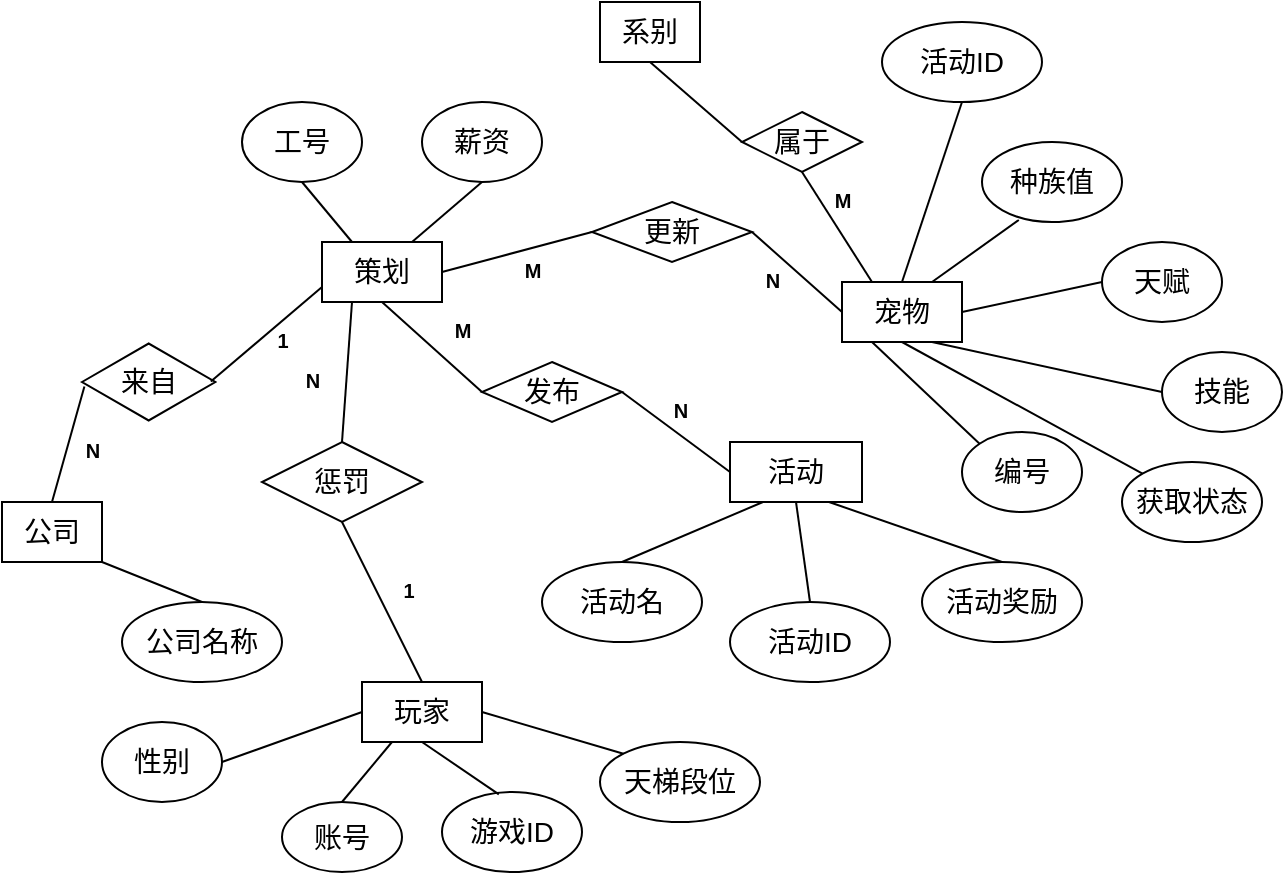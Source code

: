 <mxfile version="21.2.8" type="device">
  <diagram name="第 1 页" id="oXRaYotDsj17bD8chwv-">
    <mxGraphModel dx="1036" dy="606" grid="1" gridSize="10" guides="1" tooltips="1" connect="1" arrows="1" fold="1" page="1" pageScale="1" pageWidth="827" pageHeight="1169" math="0" shadow="0">
      <root>
        <mxCell id="0" />
        <mxCell id="1" parent="0" />
        <mxCell id="5KNkTZIaE9ddwxYxKbXv-1" value="&lt;font style=&quot;font-size: 14px;&quot;&gt;策划&lt;/font&gt;" style="rounded=0;whiteSpace=wrap;html=1;" parent="1" vertex="1">
          <mxGeometry x="210" y="250" width="60" height="30" as="geometry" />
        </mxCell>
        <mxCell id="5KNkTZIaE9ddwxYxKbXv-2" value="&lt;font style=&quot;font-size: 14px;&quot;&gt;工号&lt;/font&gt;" style="ellipse;whiteSpace=wrap;html=1;" parent="1" vertex="1">
          <mxGeometry x="170" y="180" width="60" height="40" as="geometry" />
        </mxCell>
        <mxCell id="5KNkTZIaE9ddwxYxKbXv-3" value="" style="endArrow=none;html=1;rounded=0;entryX=0.5;entryY=1;entryDx=0;entryDy=0;exitX=0.25;exitY=0;exitDx=0;exitDy=0;" parent="1" source="5KNkTZIaE9ddwxYxKbXv-1" target="5KNkTZIaE9ddwxYxKbXv-2" edge="1">
          <mxGeometry width="50" height="50" relative="1" as="geometry">
            <mxPoint x="120" y="310" as="sourcePoint" />
            <mxPoint x="170" y="260" as="targetPoint" />
          </mxGeometry>
        </mxCell>
        <mxCell id="5KNkTZIaE9ddwxYxKbXv-4" value="&lt;font style=&quot;font-size: 14px;&quot;&gt;薪资&lt;/font&gt;" style="ellipse;whiteSpace=wrap;html=1;" parent="1" vertex="1">
          <mxGeometry x="260" y="180" width="60" height="40" as="geometry" />
        </mxCell>
        <mxCell id="5KNkTZIaE9ddwxYxKbXv-5" value="" style="endArrow=none;html=1;rounded=0;entryX=0.5;entryY=1;entryDx=0;entryDy=0;exitX=0.75;exitY=0;exitDx=0;exitDy=0;" parent="1" source="5KNkTZIaE9ddwxYxKbXv-1" target="5KNkTZIaE9ddwxYxKbXv-4" edge="1">
          <mxGeometry width="50" height="50" relative="1" as="geometry">
            <mxPoint x="390" y="340" as="sourcePoint" />
            <mxPoint x="440" y="290" as="targetPoint" />
          </mxGeometry>
        </mxCell>
        <mxCell id="5KNkTZIaE9ddwxYxKbXv-6" value="&lt;font style=&quot;font-size: 14px;&quot;&gt;发布&lt;/font&gt;" style="rhombus;whiteSpace=wrap;html=1;" parent="1" vertex="1">
          <mxGeometry x="290" y="310" width="70" height="30" as="geometry" />
        </mxCell>
        <mxCell id="5KNkTZIaE9ddwxYxKbXv-7" value="" style="endArrow=none;html=1;rounded=0;entryX=0.5;entryY=1;entryDx=0;entryDy=0;exitX=0;exitY=0.5;exitDx=0;exitDy=0;" parent="1" source="5KNkTZIaE9ddwxYxKbXv-6" target="5KNkTZIaE9ddwxYxKbXv-1" edge="1">
          <mxGeometry width="50" height="50" relative="1" as="geometry">
            <mxPoint x="390" y="340" as="sourcePoint" />
            <mxPoint x="440" y="290" as="targetPoint" />
          </mxGeometry>
        </mxCell>
        <mxCell id="5KNkTZIaE9ddwxYxKbXv-8" value="&lt;font style=&quot;font-size: 10px;&quot;&gt;M&lt;/font&gt;" style="text;strokeColor=none;fillColor=none;html=1;fontSize=24;fontStyle=1;verticalAlign=middle;align=center;" parent="1" vertex="1">
          <mxGeometry x="260" y="280" width="40" height="20" as="geometry" />
        </mxCell>
        <mxCell id="5KNkTZIaE9ddwxYxKbXv-9" value="&lt;font style=&quot;font-size: 14px;&quot;&gt;活动&lt;/font&gt;" style="rounded=0;whiteSpace=wrap;html=1;" parent="1" vertex="1">
          <mxGeometry x="414" y="350" width="66" height="30" as="geometry" />
        </mxCell>
        <mxCell id="5KNkTZIaE9ddwxYxKbXv-10" value="" style="endArrow=none;html=1;rounded=0;entryX=1;entryY=0.5;entryDx=0;entryDy=0;exitX=0;exitY=0.5;exitDx=0;exitDy=0;" parent="1" source="5KNkTZIaE9ddwxYxKbXv-9" target="5KNkTZIaE9ddwxYxKbXv-6" edge="1">
          <mxGeometry width="50" height="50" relative="1" as="geometry">
            <mxPoint x="390" y="340" as="sourcePoint" />
            <mxPoint x="440" y="290" as="targetPoint" />
          </mxGeometry>
        </mxCell>
        <mxCell id="5KNkTZIaE9ddwxYxKbXv-11" value="&lt;font style=&quot;font-size: 10px;&quot;&gt;N&lt;/font&gt;" style="text;strokeColor=none;fillColor=none;html=1;fontSize=24;fontStyle=1;verticalAlign=middle;align=center;" parent="1" vertex="1">
          <mxGeometry x="364" y="320" width="50" height="20" as="geometry" />
        </mxCell>
        <mxCell id="5KNkTZIaE9ddwxYxKbXv-12" value="&lt;font style=&quot;font-size: 14px;&quot;&gt;来自&lt;/font&gt;" style="html=1;whiteSpace=wrap;aspect=fixed;shape=isoRectangle;" parent="1" vertex="1">
          <mxGeometry x="90" y="300" width="66.67" height="40" as="geometry" />
        </mxCell>
        <mxCell id="5KNkTZIaE9ddwxYxKbXv-13" value="" style="endArrow=none;html=1;rounded=0;entryX=0;entryY=0.75;entryDx=0;entryDy=0;exitX=0.966;exitY=0.495;exitDx=0;exitDy=0;exitPerimeter=0;" parent="1" source="5KNkTZIaE9ddwxYxKbXv-12" target="5KNkTZIaE9ddwxYxKbXv-1" edge="1">
          <mxGeometry width="50" height="50" relative="1" as="geometry">
            <mxPoint x="390" y="340" as="sourcePoint" />
            <mxPoint x="440" y="290" as="targetPoint" />
          </mxGeometry>
        </mxCell>
        <mxCell id="5KNkTZIaE9ddwxYxKbXv-14" value="&lt;font style=&quot;font-size: 10px;&quot;&gt;1&lt;/font&gt;" style="text;strokeColor=none;fillColor=none;html=1;fontSize=24;fontStyle=1;verticalAlign=middle;align=center;" parent="1" vertex="1">
          <mxGeometry x="170" y="280" width="40" height="30" as="geometry" />
        </mxCell>
        <mxCell id="5KNkTZIaE9ddwxYxKbXv-15" value="&lt;font style=&quot;font-size: 14px;&quot;&gt;公司&lt;/font&gt;" style="rounded=0;whiteSpace=wrap;html=1;" parent="1" vertex="1">
          <mxGeometry x="50" y="380" width="50" height="30" as="geometry" />
        </mxCell>
        <mxCell id="5KNkTZIaE9ddwxYxKbXv-16" value="" style="endArrow=none;html=1;rounded=0;exitX=0.5;exitY=0;exitDx=0;exitDy=0;entryX=0.018;entryY=0.555;entryDx=0;entryDy=0;entryPerimeter=0;" parent="1" source="5KNkTZIaE9ddwxYxKbXv-15" target="5KNkTZIaE9ddwxYxKbXv-12" edge="1">
          <mxGeometry width="50" height="50" relative="1" as="geometry">
            <mxPoint x="390" y="330" as="sourcePoint" />
            <mxPoint x="90" y="330" as="targetPoint" />
          </mxGeometry>
        </mxCell>
        <mxCell id="5KNkTZIaE9ddwxYxKbXv-17" value="&lt;font style=&quot;font-size: 10px;&quot;&gt;N&lt;/font&gt;" style="text;strokeColor=none;fillColor=none;html=1;fontSize=24;fontStyle=1;verticalAlign=middle;align=center;" parent="1" vertex="1">
          <mxGeometry x="80" y="340" width="30" height="20" as="geometry" />
        </mxCell>
        <mxCell id="5KNkTZIaE9ddwxYxKbXv-18" value="&lt;font style=&quot;font-size: 14px;&quot;&gt;公司名称&lt;/font&gt;" style="ellipse;whiteSpace=wrap;html=1;" parent="1" vertex="1">
          <mxGeometry x="110" y="430" width="80" height="40" as="geometry" />
        </mxCell>
        <mxCell id="5KNkTZIaE9ddwxYxKbXv-19" value="" style="endArrow=none;html=1;rounded=0;entryX=1;entryY=1;entryDx=0;entryDy=0;exitX=0.5;exitY=0;exitDx=0;exitDy=0;" parent="1" source="5KNkTZIaE9ddwxYxKbXv-18" target="5KNkTZIaE9ddwxYxKbXv-15" edge="1">
          <mxGeometry width="50" height="50" relative="1" as="geometry">
            <mxPoint x="125" y="420" as="sourcePoint" />
            <mxPoint x="175" y="370" as="targetPoint" />
          </mxGeometry>
        </mxCell>
        <mxCell id="5KNkTZIaE9ddwxYxKbXv-20" value="&lt;font style=&quot;font-size: 14px;&quot;&gt;活动名&lt;/font&gt;" style="ellipse;whiteSpace=wrap;html=1;" parent="1" vertex="1">
          <mxGeometry x="320" y="410" width="80" height="40" as="geometry" />
        </mxCell>
        <mxCell id="5KNkTZIaE9ddwxYxKbXv-21" value="" style="endArrow=none;html=1;rounded=0;entryX=0.25;entryY=1;entryDx=0;entryDy=0;exitX=0.5;exitY=0;exitDx=0;exitDy=0;" parent="1" source="5KNkTZIaE9ddwxYxKbXv-20" target="5KNkTZIaE9ddwxYxKbXv-9" edge="1">
          <mxGeometry width="50" height="50" relative="1" as="geometry">
            <mxPoint x="390" y="330" as="sourcePoint" />
            <mxPoint x="440" y="280" as="targetPoint" />
          </mxGeometry>
        </mxCell>
        <mxCell id="5KNkTZIaE9ddwxYxKbXv-22" value="&lt;font style=&quot;font-size: 14px;&quot;&gt;活动ID&lt;/font&gt;" style="ellipse;whiteSpace=wrap;html=1;" parent="1" vertex="1">
          <mxGeometry x="414" y="430" width="80" height="40" as="geometry" />
        </mxCell>
        <mxCell id="5KNkTZIaE9ddwxYxKbXv-23" value="" style="endArrow=none;html=1;rounded=0;entryX=0.5;entryY=1;entryDx=0;entryDy=0;exitX=0.5;exitY=0;exitDx=0;exitDy=0;" parent="1" source="5KNkTZIaE9ddwxYxKbXv-22" target="5KNkTZIaE9ddwxYxKbXv-9" edge="1">
          <mxGeometry width="50" height="50" relative="1" as="geometry">
            <mxPoint x="390" y="330" as="sourcePoint" />
            <mxPoint x="440" y="280" as="targetPoint" />
          </mxGeometry>
        </mxCell>
        <mxCell id="5KNkTZIaE9ddwxYxKbXv-24" value="&lt;font style=&quot;font-size: 14px;&quot;&gt;活动奖励&lt;/font&gt;" style="ellipse;whiteSpace=wrap;html=1;" parent="1" vertex="1">
          <mxGeometry x="510" y="410" width="80" height="40" as="geometry" />
        </mxCell>
        <mxCell id="5KNkTZIaE9ddwxYxKbXv-25" value="" style="endArrow=none;html=1;rounded=0;entryX=0.75;entryY=1;entryDx=0;entryDy=0;exitX=0.5;exitY=0;exitDx=0;exitDy=0;" parent="1" source="5KNkTZIaE9ddwxYxKbXv-24" target="5KNkTZIaE9ddwxYxKbXv-9" edge="1">
          <mxGeometry width="50" height="50" relative="1" as="geometry">
            <mxPoint x="390" y="330" as="sourcePoint" />
            <mxPoint x="440" y="280" as="targetPoint" />
          </mxGeometry>
        </mxCell>
        <mxCell id="5KNkTZIaE9ddwxYxKbXv-26" value="&lt;font style=&quot;font-size: 14px;&quot;&gt;更新&lt;/font&gt;" style="rhombus;whiteSpace=wrap;html=1;" parent="1" vertex="1">
          <mxGeometry x="345" y="230" width="80" height="30" as="geometry" />
        </mxCell>
        <mxCell id="5KNkTZIaE9ddwxYxKbXv-27" value="" style="endArrow=none;html=1;rounded=0;exitX=1;exitY=0.5;exitDx=0;exitDy=0;entryX=0;entryY=0.5;entryDx=0;entryDy=0;" parent="1" source="5KNkTZIaE9ddwxYxKbXv-1" target="5KNkTZIaE9ddwxYxKbXv-26" edge="1">
          <mxGeometry width="50" height="50" relative="1" as="geometry">
            <mxPoint x="390" y="330" as="sourcePoint" />
            <mxPoint x="350" y="250" as="targetPoint" />
          </mxGeometry>
        </mxCell>
        <mxCell id="5KNkTZIaE9ddwxYxKbXv-28" value="&lt;font style=&quot;font-size: 10px;&quot;&gt;M&lt;/font&gt;" style="text;strokeColor=none;fillColor=none;html=1;fontSize=24;fontStyle=1;verticalAlign=middle;align=center;" parent="1" vertex="1">
          <mxGeometry x="300" y="250" width="30" height="20" as="geometry" />
        </mxCell>
        <mxCell id="5KNkTZIaE9ddwxYxKbXv-29" value="&lt;font style=&quot;font-size: 10px;&quot;&gt;N&lt;/font&gt;" style="text;strokeColor=none;fillColor=none;html=1;fontSize=24;fontStyle=1;verticalAlign=middle;align=center;" parent="1" vertex="1">
          <mxGeometry x="410" y="250" width="50" height="30" as="geometry" />
        </mxCell>
        <mxCell id="5KNkTZIaE9ddwxYxKbXv-30" value="&lt;font style=&quot;font-size: 14px;&quot;&gt;宠物&lt;/font&gt;" style="rounded=0;whiteSpace=wrap;html=1;" parent="1" vertex="1">
          <mxGeometry x="470" y="270" width="60" height="30" as="geometry" />
        </mxCell>
        <mxCell id="5KNkTZIaE9ddwxYxKbXv-31" value="" style="endArrow=none;html=1;rounded=0;entryX=1;entryY=0.5;entryDx=0;entryDy=0;exitX=0;exitY=0.5;exitDx=0;exitDy=0;" parent="1" source="5KNkTZIaE9ddwxYxKbXv-30" target="5KNkTZIaE9ddwxYxKbXv-26" edge="1">
          <mxGeometry width="50" height="50" relative="1" as="geometry">
            <mxPoint x="390" y="330" as="sourcePoint" />
            <mxPoint x="430" y="250" as="targetPoint" />
          </mxGeometry>
        </mxCell>
        <mxCell id="5KNkTZIaE9ddwxYxKbXv-32" value="&lt;font style=&quot;font-size: 14px;&quot;&gt;种族值&lt;/font&gt;" style="ellipse;whiteSpace=wrap;html=1;" parent="1" vertex="1">
          <mxGeometry x="540" y="200" width="70" height="40" as="geometry" />
        </mxCell>
        <mxCell id="5KNkTZIaE9ddwxYxKbXv-33" value="" style="endArrow=none;html=1;rounded=0;entryX=0.263;entryY=0.975;entryDx=0;entryDy=0;entryPerimeter=0;exitX=0.75;exitY=0;exitDx=0;exitDy=0;" parent="1" source="5KNkTZIaE9ddwxYxKbXv-30" target="5KNkTZIaE9ddwxYxKbXv-32" edge="1">
          <mxGeometry width="50" height="50" relative="1" as="geometry">
            <mxPoint x="550" y="360" as="sourcePoint" />
            <mxPoint x="600" y="310" as="targetPoint" />
          </mxGeometry>
        </mxCell>
        <mxCell id="5KNkTZIaE9ddwxYxKbXv-34" value="&lt;font style=&quot;font-size: 14px;&quot;&gt;天赋&lt;/font&gt;" style="ellipse;whiteSpace=wrap;html=1;" parent="1" vertex="1">
          <mxGeometry x="600" y="250" width="60" height="40" as="geometry" />
        </mxCell>
        <mxCell id="5KNkTZIaE9ddwxYxKbXv-35" value="" style="endArrow=none;html=1;rounded=0;entryX=1;entryY=0.5;entryDx=0;entryDy=0;exitX=0;exitY=0.5;exitDx=0;exitDy=0;" parent="1" source="5KNkTZIaE9ddwxYxKbXv-34" target="5KNkTZIaE9ddwxYxKbXv-30" edge="1">
          <mxGeometry width="50" height="50" relative="1" as="geometry">
            <mxPoint x="540" y="370" as="sourcePoint" />
            <mxPoint x="590" y="320" as="targetPoint" />
          </mxGeometry>
        </mxCell>
        <mxCell id="5KNkTZIaE9ddwxYxKbXv-36" value="&lt;font style=&quot;font-size: 14px;&quot;&gt;技能&lt;/font&gt;" style="ellipse;whiteSpace=wrap;html=1;" parent="1" vertex="1">
          <mxGeometry x="630" y="305" width="60" height="40" as="geometry" />
        </mxCell>
        <mxCell id="5KNkTZIaE9ddwxYxKbXv-37" value="" style="endArrow=none;html=1;rounded=0;entryX=0.75;entryY=1;entryDx=0;entryDy=0;exitX=0;exitY=0.5;exitDx=0;exitDy=0;" parent="1" source="5KNkTZIaE9ddwxYxKbXv-36" target="5KNkTZIaE9ddwxYxKbXv-30" edge="1">
          <mxGeometry width="50" height="50" relative="1" as="geometry">
            <mxPoint x="390" y="320" as="sourcePoint" />
            <mxPoint x="440" y="270" as="targetPoint" />
          </mxGeometry>
        </mxCell>
        <mxCell id="5KNkTZIaE9ddwxYxKbXv-38" value="&lt;font style=&quot;font-size: 14px;&quot;&gt;编号&lt;/font&gt;" style="ellipse;whiteSpace=wrap;html=1;" parent="1" vertex="1">
          <mxGeometry x="530" y="345" width="60" height="40" as="geometry" />
        </mxCell>
        <mxCell id="5KNkTZIaE9ddwxYxKbXv-39" value="" style="endArrow=none;html=1;rounded=0;entryX=0.25;entryY=1;entryDx=0;entryDy=0;exitX=0;exitY=0;exitDx=0;exitDy=0;" parent="1" source="5KNkTZIaE9ddwxYxKbXv-38" target="5KNkTZIaE9ddwxYxKbXv-30" edge="1">
          <mxGeometry width="50" height="50" relative="1" as="geometry">
            <mxPoint x="390" y="320" as="sourcePoint" />
            <mxPoint x="440" y="270" as="targetPoint" />
          </mxGeometry>
        </mxCell>
        <mxCell id="5KNkTZIaE9ddwxYxKbXv-40" value="&lt;font style=&quot;font-size: 14px;&quot;&gt;活动ID&lt;/font&gt;" style="ellipse;whiteSpace=wrap;html=1;" parent="1" vertex="1">
          <mxGeometry x="490" y="140" width="80" height="40" as="geometry" />
        </mxCell>
        <mxCell id="5KNkTZIaE9ddwxYxKbXv-41" value="" style="endArrow=none;html=1;rounded=0;entryX=0.5;entryY=1;entryDx=0;entryDy=0;exitX=0.5;exitY=0;exitDx=0;exitDy=0;" parent="1" source="5KNkTZIaE9ddwxYxKbXv-30" target="5KNkTZIaE9ddwxYxKbXv-40" edge="1">
          <mxGeometry width="50" height="50" relative="1" as="geometry">
            <mxPoint x="390" y="320" as="sourcePoint" />
            <mxPoint x="440" y="270" as="targetPoint" />
          </mxGeometry>
        </mxCell>
        <mxCell id="5KNkTZIaE9ddwxYxKbXv-42" value="&lt;span style=&quot;font-size: 14px;&quot;&gt;惩罚&lt;/span&gt;" style="rhombus;whiteSpace=wrap;html=1;" parent="1" vertex="1">
          <mxGeometry x="180" y="350" width="80" height="40" as="geometry" />
        </mxCell>
        <mxCell id="5KNkTZIaE9ddwxYxKbXv-43" value="&lt;font style=&quot;font-size: 10px;&quot;&gt;N&lt;/font&gt;" style="text;strokeColor=none;fillColor=none;html=1;fontSize=24;fontStyle=1;verticalAlign=middle;align=center;" parent="1" vertex="1">
          <mxGeometry x="180" y="300" width="50" height="30" as="geometry" />
        </mxCell>
        <mxCell id="5KNkTZIaE9ddwxYxKbXv-44" value="" style="endArrow=none;html=1;rounded=0;entryX=0.25;entryY=1;entryDx=0;entryDy=0;exitX=0.5;exitY=0;exitDx=0;exitDy=0;" parent="1" source="5KNkTZIaE9ddwxYxKbXv-42" target="5KNkTZIaE9ddwxYxKbXv-1" edge="1">
          <mxGeometry width="50" height="50" relative="1" as="geometry">
            <mxPoint x="390" y="320" as="sourcePoint" />
            <mxPoint x="440" y="270" as="targetPoint" />
          </mxGeometry>
        </mxCell>
        <mxCell id="5KNkTZIaE9ddwxYxKbXv-45" value="&lt;font style=&quot;font-size: 14px;&quot;&gt;玩家&lt;/font&gt;" style="rounded=0;whiteSpace=wrap;html=1;" parent="1" vertex="1">
          <mxGeometry x="230" y="470" width="60" height="30" as="geometry" />
        </mxCell>
        <mxCell id="5KNkTZIaE9ddwxYxKbXv-46" value="" style="endArrow=none;html=1;rounded=0;entryX=0.5;entryY=1;entryDx=0;entryDy=0;exitX=0.5;exitY=0;exitDx=0;exitDy=0;" parent="1" source="5KNkTZIaE9ddwxYxKbXv-45" target="5KNkTZIaE9ddwxYxKbXv-42" edge="1">
          <mxGeometry width="50" height="50" relative="1" as="geometry">
            <mxPoint x="390" y="320" as="sourcePoint" />
            <mxPoint x="440" y="270" as="targetPoint" />
          </mxGeometry>
        </mxCell>
        <mxCell id="5KNkTZIaE9ddwxYxKbXv-47" value="&lt;font style=&quot;font-size: 10px;&quot;&gt;1&lt;/font&gt;" style="text;strokeColor=none;fillColor=none;html=1;fontSize=24;fontStyle=1;verticalAlign=middle;align=center;" parent="1" vertex="1">
          <mxGeometry x="230" y="410" width="46" height="20" as="geometry" />
        </mxCell>
        <mxCell id="5KNkTZIaE9ddwxYxKbXv-48" value="&lt;font style=&quot;font-size: 14px;&quot;&gt;性别&lt;/font&gt;" style="ellipse;whiteSpace=wrap;html=1;" parent="1" vertex="1">
          <mxGeometry x="100" y="490" width="60" height="40" as="geometry" />
        </mxCell>
        <mxCell id="5KNkTZIaE9ddwxYxKbXv-49" value="" style="endArrow=none;html=1;rounded=0;entryX=0;entryY=0.5;entryDx=0;entryDy=0;exitX=1;exitY=0.5;exitDx=0;exitDy=0;" parent="1" source="5KNkTZIaE9ddwxYxKbXv-48" target="5KNkTZIaE9ddwxYxKbXv-45" edge="1">
          <mxGeometry width="50" height="50" relative="1" as="geometry">
            <mxPoint x="98.34" y="585" as="sourcePoint" />
            <mxPoint x="148.34" y="535" as="targetPoint" />
          </mxGeometry>
        </mxCell>
        <mxCell id="5KNkTZIaE9ddwxYxKbXv-50" value="&lt;font style=&quot;font-size: 14px;&quot;&gt;账号&lt;/font&gt;" style="ellipse;whiteSpace=wrap;html=1;" parent="1" vertex="1">
          <mxGeometry x="190" y="530" width="60" height="35" as="geometry" />
        </mxCell>
        <mxCell id="5KNkTZIaE9ddwxYxKbXv-51" value="" style="endArrow=none;html=1;rounded=0;entryX=0.25;entryY=1;entryDx=0;entryDy=0;exitX=0.5;exitY=0;exitDx=0;exitDy=0;" parent="1" source="5KNkTZIaE9ddwxYxKbXv-50" target="5KNkTZIaE9ddwxYxKbXv-45" edge="1">
          <mxGeometry width="50" height="50" relative="1" as="geometry">
            <mxPoint x="390" y="420" as="sourcePoint" />
            <mxPoint x="440" y="370" as="targetPoint" />
          </mxGeometry>
        </mxCell>
        <mxCell id="5KNkTZIaE9ddwxYxKbXv-52" value="&lt;font style=&quot;font-size: 14px;&quot;&gt;游戏ID&lt;/font&gt;" style="ellipse;whiteSpace=wrap;html=1;" parent="1" vertex="1">
          <mxGeometry x="270" y="525" width="70" height="40" as="geometry" />
        </mxCell>
        <mxCell id="5KNkTZIaE9ddwxYxKbXv-53" value="" style="endArrow=none;html=1;rounded=0;exitX=0.5;exitY=1;exitDx=0;exitDy=0;entryX=0.406;entryY=0.03;entryDx=0;entryDy=0;entryPerimeter=0;" parent="1" source="5KNkTZIaE9ddwxYxKbXv-45" target="5KNkTZIaE9ddwxYxKbXv-52" edge="1">
          <mxGeometry width="50" height="50" relative="1" as="geometry">
            <mxPoint x="390" y="420" as="sourcePoint" />
            <mxPoint x="440" y="370" as="targetPoint" />
          </mxGeometry>
        </mxCell>
        <mxCell id="5KNkTZIaE9ddwxYxKbXv-54" value="&lt;font style=&quot;font-size: 14px;&quot;&gt;天梯段位&lt;/font&gt;" style="ellipse;whiteSpace=wrap;html=1;" parent="1" vertex="1">
          <mxGeometry x="349" y="500" width="80" height="40" as="geometry" />
        </mxCell>
        <mxCell id="5KNkTZIaE9ddwxYxKbXv-55" value="" style="endArrow=none;html=1;rounded=0;entryX=1;entryY=0.5;entryDx=0;entryDy=0;exitX=0;exitY=0;exitDx=0;exitDy=0;" parent="1" source="5KNkTZIaE9ddwxYxKbXv-54" target="5KNkTZIaE9ddwxYxKbXv-45" edge="1">
          <mxGeometry width="50" height="50" relative="1" as="geometry">
            <mxPoint x="390" y="420" as="sourcePoint" />
            <mxPoint x="440" y="370" as="targetPoint" />
          </mxGeometry>
        </mxCell>
        <mxCell id="H2StNjefYZde3f5sjy-C-1" value="&lt;font style=&quot;font-size: 14px;&quot;&gt;获取状态&lt;/font&gt;" style="ellipse;whiteSpace=wrap;html=1;" vertex="1" parent="1">
          <mxGeometry x="610" y="360" width="70" height="40" as="geometry" />
        </mxCell>
        <mxCell id="H2StNjefYZde3f5sjy-C-2" value="" style="endArrow=none;html=1;rounded=0;entryX=0.5;entryY=1;entryDx=0;entryDy=0;exitX=0;exitY=0;exitDx=0;exitDy=0;" edge="1" parent="1" source="H2StNjefYZde3f5sjy-C-1" target="5KNkTZIaE9ddwxYxKbXv-30">
          <mxGeometry width="50" height="50" relative="1" as="geometry">
            <mxPoint x="390" y="340" as="sourcePoint" />
            <mxPoint x="440" y="290" as="targetPoint" />
          </mxGeometry>
        </mxCell>
        <mxCell id="H2StNjefYZde3f5sjy-C-3" value="&lt;font style=&quot;font-size: 14px;&quot;&gt;属于&lt;/font&gt;" style="rhombus;whiteSpace=wrap;html=1;" vertex="1" parent="1">
          <mxGeometry x="420" y="185" width="60" height="30" as="geometry" />
        </mxCell>
        <mxCell id="H2StNjefYZde3f5sjy-C-4" value="" style="endArrow=none;html=1;rounded=0;entryX=0.5;entryY=1;entryDx=0;entryDy=0;exitX=0.25;exitY=0;exitDx=0;exitDy=0;" edge="1" parent="1" source="5KNkTZIaE9ddwxYxKbXv-30" target="H2StNjefYZde3f5sjy-C-3">
          <mxGeometry width="50" height="50" relative="1" as="geometry">
            <mxPoint x="390" y="340" as="sourcePoint" />
            <mxPoint x="440" y="290" as="targetPoint" />
          </mxGeometry>
        </mxCell>
        <mxCell id="H2StNjefYZde3f5sjy-C-6" value="&lt;font style=&quot;font-size: 10px;&quot;&gt;&lt;span style=&quot;white-space: pre;&quot;&gt;	&lt;/span&gt;M&lt;span style=&quot;white-space: pre;&quot;&gt;	&lt;/span&gt;&lt;/font&gt;" style="text;strokeColor=none;fillColor=none;html=1;fontSize=24;fontStyle=1;verticalAlign=middle;align=center;" vertex="1" parent="1">
          <mxGeometry x="450" y="220" width="40" height="10" as="geometry" />
        </mxCell>
        <mxCell id="H2StNjefYZde3f5sjy-C-8" value="&lt;font style=&quot;font-size: 14px;&quot;&gt;系别&lt;/font&gt;" style="rounded=0;whiteSpace=wrap;html=1;" vertex="1" parent="1">
          <mxGeometry x="349" y="130" width="50" height="30" as="geometry" />
        </mxCell>
        <mxCell id="H2StNjefYZde3f5sjy-C-9" value="" style="endArrow=none;html=1;rounded=0;entryX=0.5;entryY=1;entryDx=0;entryDy=0;exitX=0;exitY=0.5;exitDx=0;exitDy=0;" edge="1" parent="1" source="H2StNjefYZde3f5sjy-C-3" target="H2StNjefYZde3f5sjy-C-8">
          <mxGeometry width="50" height="50" relative="1" as="geometry">
            <mxPoint x="390" y="340" as="sourcePoint" />
            <mxPoint x="440" y="290" as="targetPoint" />
          </mxGeometry>
        </mxCell>
      </root>
    </mxGraphModel>
  </diagram>
</mxfile>
